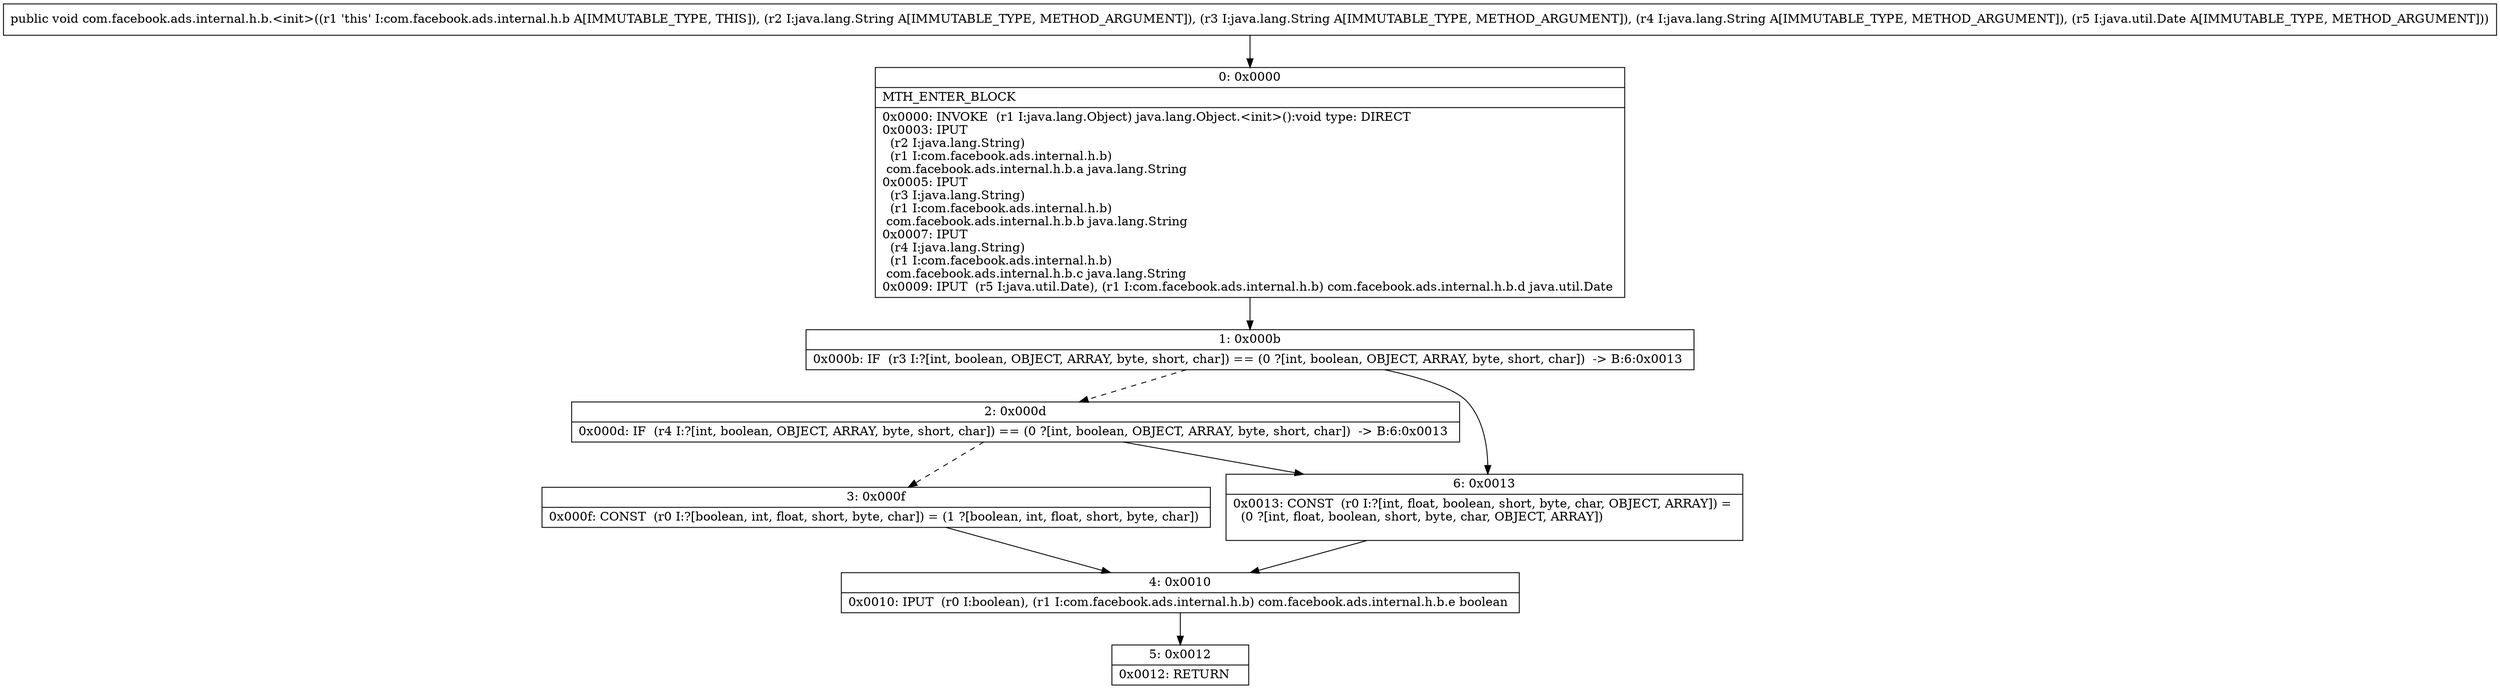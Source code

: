 digraph "CFG forcom.facebook.ads.internal.h.b.\<init\>(Ljava\/lang\/String;Ljava\/lang\/String;Ljava\/lang\/String;Ljava\/util\/Date;)V" {
Node_0 [shape=record,label="{0\:\ 0x0000|MTH_ENTER_BLOCK\l|0x0000: INVOKE  (r1 I:java.lang.Object) java.lang.Object.\<init\>():void type: DIRECT \l0x0003: IPUT  \l  (r2 I:java.lang.String)\l  (r1 I:com.facebook.ads.internal.h.b)\l com.facebook.ads.internal.h.b.a java.lang.String \l0x0005: IPUT  \l  (r3 I:java.lang.String)\l  (r1 I:com.facebook.ads.internal.h.b)\l com.facebook.ads.internal.h.b.b java.lang.String \l0x0007: IPUT  \l  (r4 I:java.lang.String)\l  (r1 I:com.facebook.ads.internal.h.b)\l com.facebook.ads.internal.h.b.c java.lang.String \l0x0009: IPUT  (r5 I:java.util.Date), (r1 I:com.facebook.ads.internal.h.b) com.facebook.ads.internal.h.b.d java.util.Date \l}"];
Node_1 [shape=record,label="{1\:\ 0x000b|0x000b: IF  (r3 I:?[int, boolean, OBJECT, ARRAY, byte, short, char]) == (0 ?[int, boolean, OBJECT, ARRAY, byte, short, char])  \-\> B:6:0x0013 \l}"];
Node_2 [shape=record,label="{2\:\ 0x000d|0x000d: IF  (r4 I:?[int, boolean, OBJECT, ARRAY, byte, short, char]) == (0 ?[int, boolean, OBJECT, ARRAY, byte, short, char])  \-\> B:6:0x0013 \l}"];
Node_3 [shape=record,label="{3\:\ 0x000f|0x000f: CONST  (r0 I:?[boolean, int, float, short, byte, char]) = (1 ?[boolean, int, float, short, byte, char]) \l}"];
Node_4 [shape=record,label="{4\:\ 0x0010|0x0010: IPUT  (r0 I:boolean), (r1 I:com.facebook.ads.internal.h.b) com.facebook.ads.internal.h.b.e boolean \l}"];
Node_5 [shape=record,label="{5\:\ 0x0012|0x0012: RETURN   \l}"];
Node_6 [shape=record,label="{6\:\ 0x0013|0x0013: CONST  (r0 I:?[int, float, boolean, short, byte, char, OBJECT, ARRAY]) = \l  (0 ?[int, float, boolean, short, byte, char, OBJECT, ARRAY])\l \l}"];
MethodNode[shape=record,label="{public void com.facebook.ads.internal.h.b.\<init\>((r1 'this' I:com.facebook.ads.internal.h.b A[IMMUTABLE_TYPE, THIS]), (r2 I:java.lang.String A[IMMUTABLE_TYPE, METHOD_ARGUMENT]), (r3 I:java.lang.String A[IMMUTABLE_TYPE, METHOD_ARGUMENT]), (r4 I:java.lang.String A[IMMUTABLE_TYPE, METHOD_ARGUMENT]), (r5 I:java.util.Date A[IMMUTABLE_TYPE, METHOD_ARGUMENT])) }"];
MethodNode -> Node_0;
Node_0 -> Node_1;
Node_1 -> Node_2[style=dashed];
Node_1 -> Node_6;
Node_2 -> Node_3[style=dashed];
Node_2 -> Node_6;
Node_3 -> Node_4;
Node_4 -> Node_5;
Node_6 -> Node_4;
}

